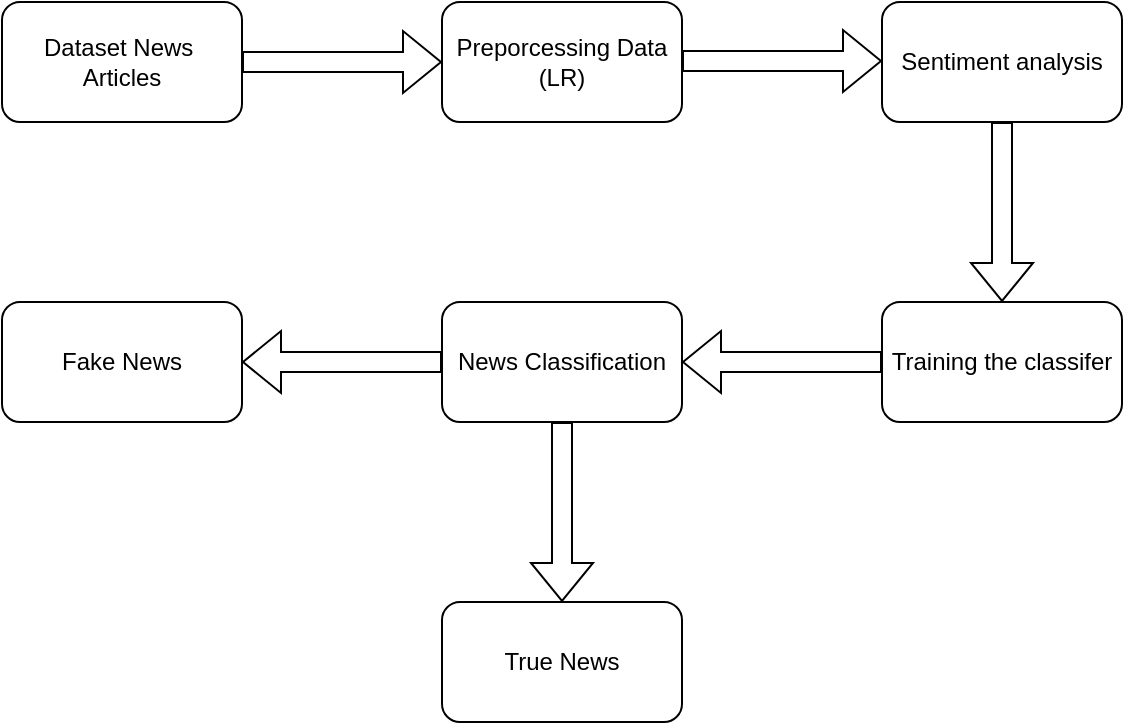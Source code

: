 <mxfile version="24.5.4" type="device">
  <diagram id="h306GEPKoK_FgGEcl6Ah" name="Page-1">
    <mxGraphModel dx="1290" dy="522" grid="1" gridSize="10" guides="1" tooltips="1" connect="1" arrows="1" fold="1" page="1" pageScale="1" pageWidth="850" pageHeight="1100" math="0" shadow="0">
      <root>
        <mxCell id="0" />
        <mxCell id="1" parent="0" />
        <mxCell id="QLNnOZMarZd_dtP7JmZF-6" value="Dataset News&amp;nbsp;&lt;div&gt;Articles&lt;/div&gt;" style="rounded=1;whiteSpace=wrap;html=1;" vertex="1" parent="1">
          <mxGeometry x="110" y="100" width="120" height="60" as="geometry" />
        </mxCell>
        <mxCell id="QLNnOZMarZd_dtP7JmZF-7" value="Preporcessing Data&lt;div&gt;(LR)&lt;/div&gt;" style="rounded=1;whiteSpace=wrap;html=1;" vertex="1" parent="1">
          <mxGeometry x="330" y="100" width="120" height="60" as="geometry" />
        </mxCell>
        <mxCell id="QLNnOZMarZd_dtP7JmZF-8" value="Sentiment analysis" style="rounded=1;whiteSpace=wrap;html=1;" vertex="1" parent="1">
          <mxGeometry x="550" y="100" width="120" height="60" as="geometry" />
        </mxCell>
        <mxCell id="QLNnOZMarZd_dtP7JmZF-9" value="Training the classifer" style="rounded=1;whiteSpace=wrap;html=1;" vertex="1" parent="1">
          <mxGeometry x="550" y="250" width="120" height="60" as="geometry" />
        </mxCell>
        <mxCell id="QLNnOZMarZd_dtP7JmZF-10" value="News Classification" style="rounded=1;whiteSpace=wrap;html=1;" vertex="1" parent="1">
          <mxGeometry x="330" y="250" width="120" height="60" as="geometry" />
        </mxCell>
        <mxCell id="QLNnOZMarZd_dtP7JmZF-11" value="Fake News" style="rounded=1;whiteSpace=wrap;html=1;" vertex="1" parent="1">
          <mxGeometry x="110" y="250" width="120" height="60" as="geometry" />
        </mxCell>
        <mxCell id="QLNnOZMarZd_dtP7JmZF-12" value="True News" style="rounded=1;whiteSpace=wrap;html=1;" vertex="1" parent="1">
          <mxGeometry x="330" y="400" width="120" height="60" as="geometry" />
        </mxCell>
        <mxCell id="QLNnOZMarZd_dtP7JmZF-14" value="" style="shape=flexArrow;endArrow=classic;html=1;rounded=0;exitX=1;exitY=0.5;exitDx=0;exitDy=0;" edge="1" parent="1" source="QLNnOZMarZd_dtP7JmZF-6">
          <mxGeometry width="50" height="50" relative="1" as="geometry">
            <mxPoint x="400" y="180" as="sourcePoint" />
            <mxPoint x="330" y="130" as="targetPoint" />
          </mxGeometry>
        </mxCell>
        <mxCell id="QLNnOZMarZd_dtP7JmZF-15" value="" style="shape=flexArrow;endArrow=classic;html=1;rounded=0;exitX=1;exitY=0.5;exitDx=0;exitDy=0;" edge="1" parent="1">
          <mxGeometry width="50" height="50" relative="1" as="geometry">
            <mxPoint x="450" y="129.5" as="sourcePoint" />
            <mxPoint x="550" y="129.5" as="targetPoint" />
          </mxGeometry>
        </mxCell>
        <mxCell id="QLNnOZMarZd_dtP7JmZF-16" value="" style="shape=flexArrow;endArrow=classic;html=1;rounded=0;exitX=0.5;exitY=1;exitDx=0;exitDy=0;entryX=0.5;entryY=0;entryDx=0;entryDy=0;" edge="1" parent="1" source="QLNnOZMarZd_dtP7JmZF-8" target="QLNnOZMarZd_dtP7JmZF-9">
          <mxGeometry width="50" height="50" relative="1" as="geometry">
            <mxPoint x="600" y="170" as="sourcePoint" />
            <mxPoint x="700" y="170" as="targetPoint" />
          </mxGeometry>
        </mxCell>
        <mxCell id="QLNnOZMarZd_dtP7JmZF-17" value="" style="shape=flexArrow;endArrow=classic;html=1;rounded=0;exitX=0;exitY=0.5;exitDx=0;exitDy=0;entryX=1;entryY=0.5;entryDx=0;entryDy=0;" edge="1" parent="1" source="QLNnOZMarZd_dtP7JmZF-10" target="QLNnOZMarZd_dtP7JmZF-11">
          <mxGeometry width="50" height="50" relative="1" as="geometry">
            <mxPoint x="260" y="160" as="sourcePoint" />
            <mxPoint x="360" y="160" as="targetPoint" />
          </mxGeometry>
        </mxCell>
        <mxCell id="QLNnOZMarZd_dtP7JmZF-18" value="" style="shape=flexArrow;endArrow=classic;html=1;rounded=0;" edge="1" parent="1" source="QLNnOZMarZd_dtP7JmZF-9">
          <mxGeometry width="50" height="50" relative="1" as="geometry">
            <mxPoint x="630" y="390" as="sourcePoint" />
            <mxPoint x="450" y="280" as="targetPoint" />
          </mxGeometry>
        </mxCell>
        <mxCell id="QLNnOZMarZd_dtP7JmZF-19" value="" style="shape=flexArrow;endArrow=classic;html=1;rounded=0;exitX=0.5;exitY=1;exitDx=0;exitDy=0;entryX=0.5;entryY=0;entryDx=0;entryDy=0;" edge="1" parent="1" source="QLNnOZMarZd_dtP7JmZF-10" target="QLNnOZMarZd_dtP7JmZF-12">
          <mxGeometry width="50" height="50" relative="1" as="geometry">
            <mxPoint x="380" y="290" as="sourcePoint" />
            <mxPoint x="370" y="160" as="targetPoint" />
          </mxGeometry>
        </mxCell>
      </root>
    </mxGraphModel>
  </diagram>
</mxfile>
